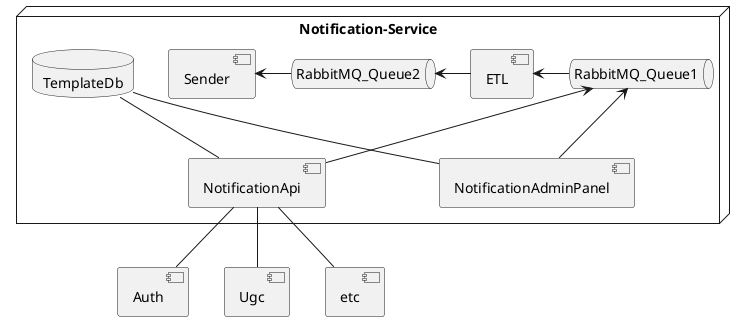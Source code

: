 @startuml NotificationServce

component Auth
component Ugc
component etc


node Notification-Service{
component NotificationAdminPanel
component NotificationApi
database TemplateDb
queue RabbitMQ_Queue1
queue RabbitMQ_Queue2
component ETL
component Sender
}

NotificationAdminPanel -up- TemplateDb
NotificationApi -up- TemplateDb
NotificationAdminPanel -up-> RabbitMQ_Queue1
NotificationApi -up-> RabbitMQ_Queue1
RabbitMQ_Queue1 -left-> ETL
ETL -left-> RabbitMQ_Queue2
RabbitMQ_Queue2 -left-> Sender
Auth -up- NotificationApi
Ugc -up- NotificationApi
etc -up- NotificationApi


@enduml
